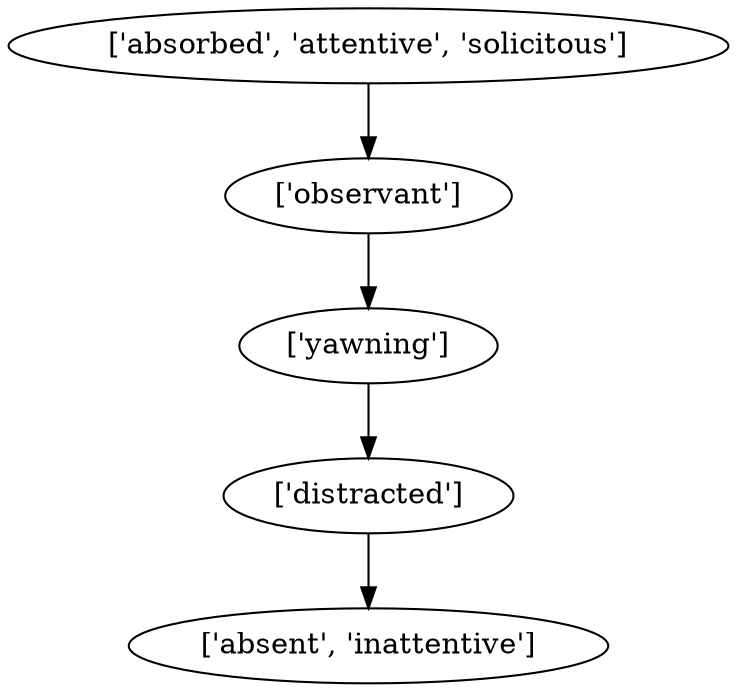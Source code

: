 strict digraph  {
	"['absorbed', 'attentive', 'solicitous']" -> "['observant']";
	"['observant']" -> "['yawning']";
	"['yawning']" -> "['distracted']";
	"['distracted']" -> "['absent', 'inattentive']";
}
